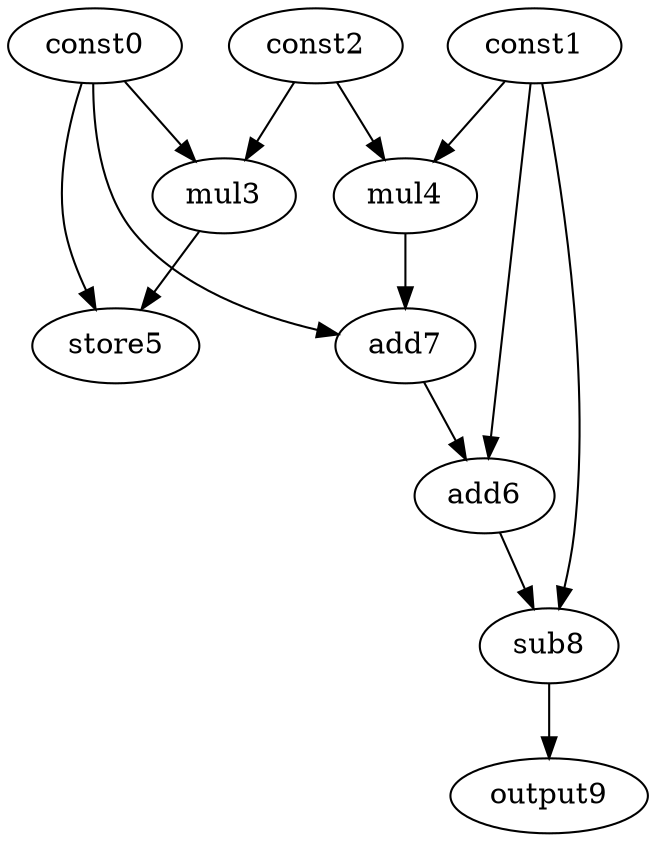 digraph G { 
const0[opcode=const]; 
const1[opcode=const]; 
const2[opcode=const]; 
mul3[opcode=mul]; 
mul4[opcode=mul]; 
store5[opcode=store]; 
add6[opcode=add]; 
add7[opcode=add]; 
sub8[opcode=sub]; 
output9[opcode=output]; 
const0->mul3[operand=0];
const2->mul3[operand=1];
const1->mul4[operand=0];
const2->mul4[operand=1];
const0->store5[operand=0];
mul3->store5[operand=1];
const0->add7[operand=0];
mul4->add7[operand=1];
const1->add6[operand=0];
add7->add6[operand=1];
const1->sub8[operand=0];
add6->sub8[operand=1];
sub8->output9[operand=0];
}
